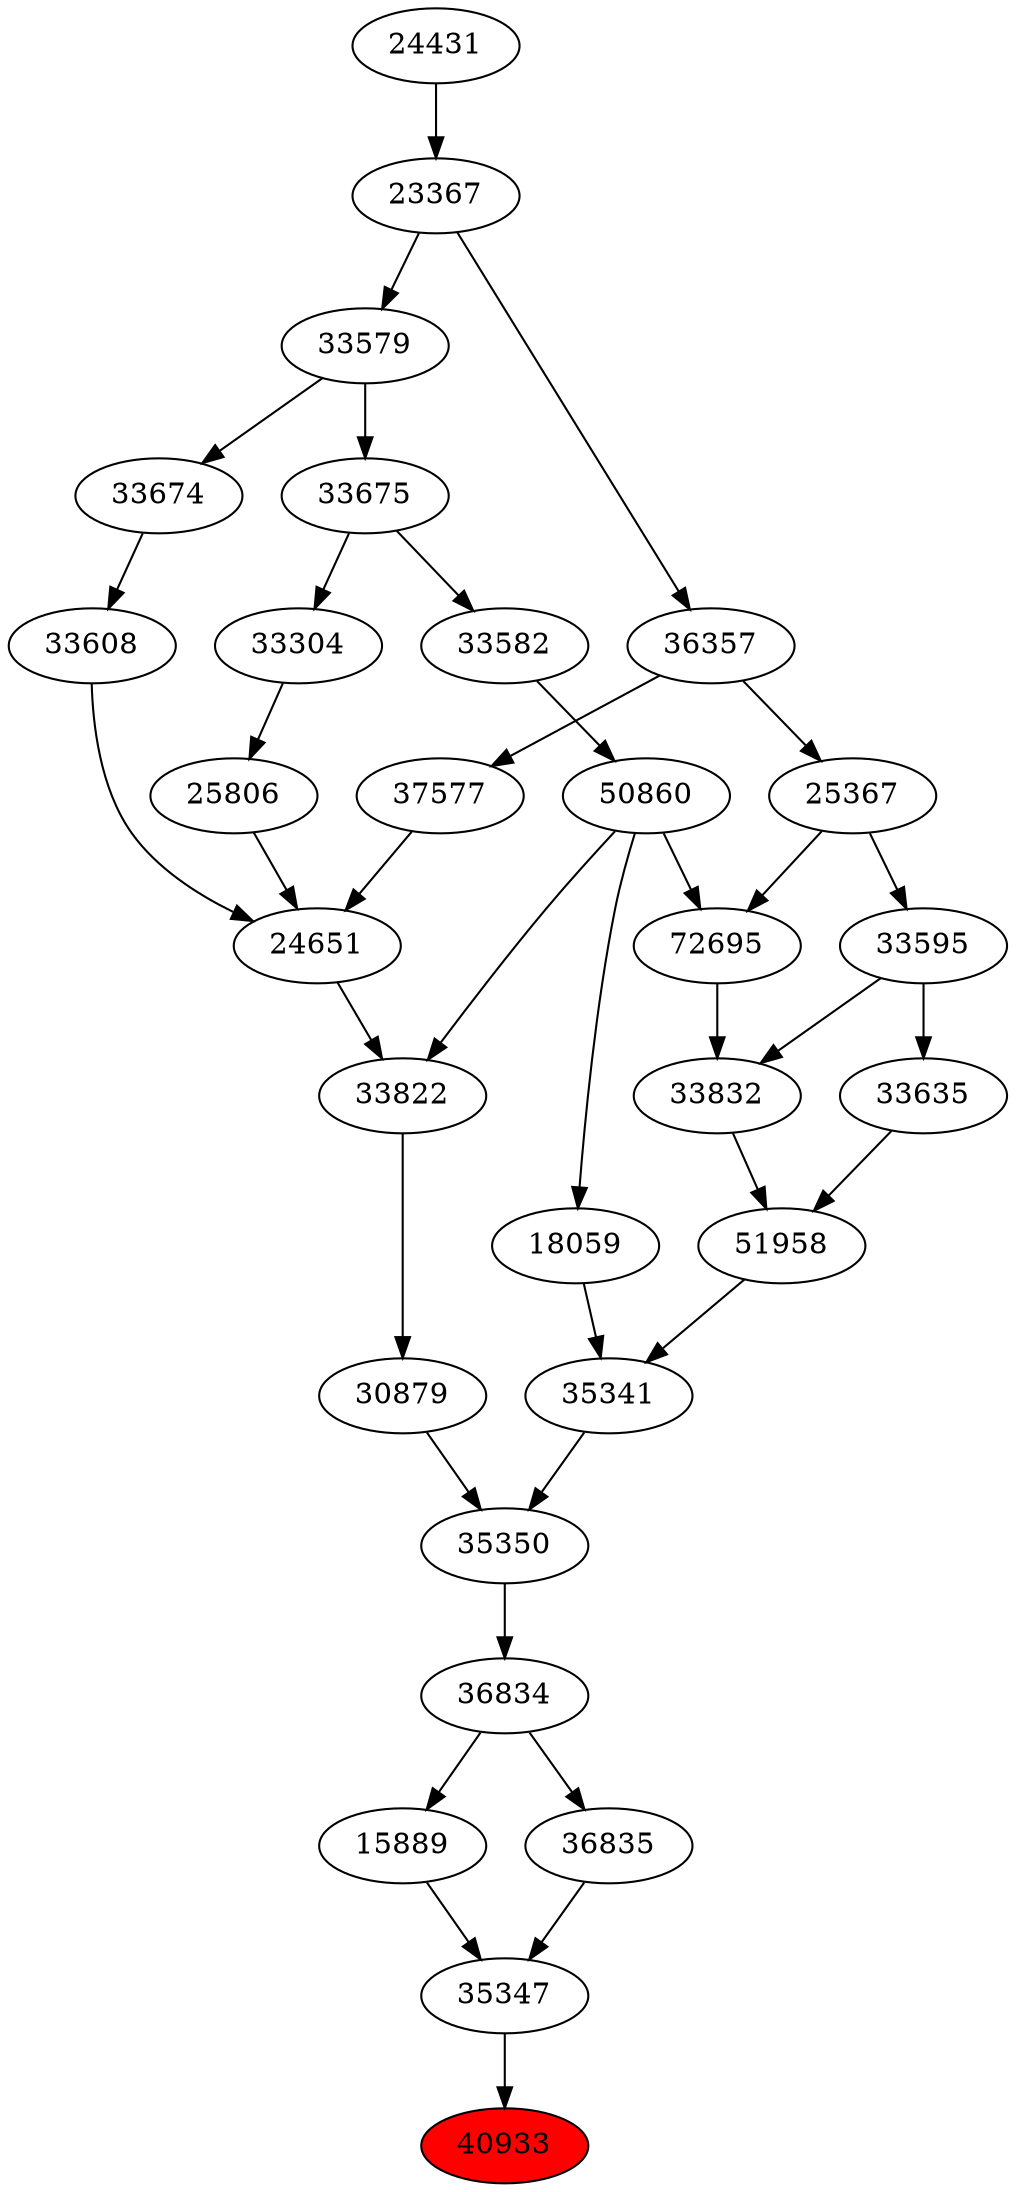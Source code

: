 strict digraph{ 
40933 [label="40933" fillcolor=red style=filled]
35347 -> 40933
35347 [label="35347"]
15889 -> 35347
36835 -> 35347
15889 [label="15889"]
36834 -> 15889
36835 [label="36835"]
36834 -> 36835
36834 [label="36834"]
35350 -> 36834
35350 [label="35350"]
30879 -> 35350
35341 -> 35350
30879 [label="30879"]
33822 -> 30879
35341 [label="35341"]
51958 -> 35341
18059 -> 35341
33822 [label="33822"]
24651 -> 33822
50860 -> 33822
51958 [label="51958"]
33832 -> 51958
33635 -> 51958
18059 [label="18059"]
50860 -> 18059
24651 [label="24651"]
25806 -> 24651
33608 -> 24651
37577 -> 24651
50860 [label="50860"]
33582 -> 50860
33832 [label="33832"]
72695 -> 33832
33595 -> 33832
33635 [label="33635"]
33595 -> 33635
25806 [label="25806"]
33304 -> 25806
33608 [label="33608"]
33674 -> 33608
37577 [label="37577"]
36357 -> 37577
33582 [label="33582"]
33675 -> 33582
72695 [label="72695"]
50860 -> 72695
25367 -> 72695
33595 [label="33595"]
25367 -> 33595
33304 [label="33304"]
33675 -> 33304
33674 [label="33674"]
33579 -> 33674
36357 [label="36357"]
23367 -> 36357
33675 [label="33675"]
33579 -> 33675
25367 [label="25367"]
36357 -> 25367
33579 [label="33579"]
23367 -> 33579
23367 [label="23367"]
24431 -> 23367
24431 [label="24431"]
}